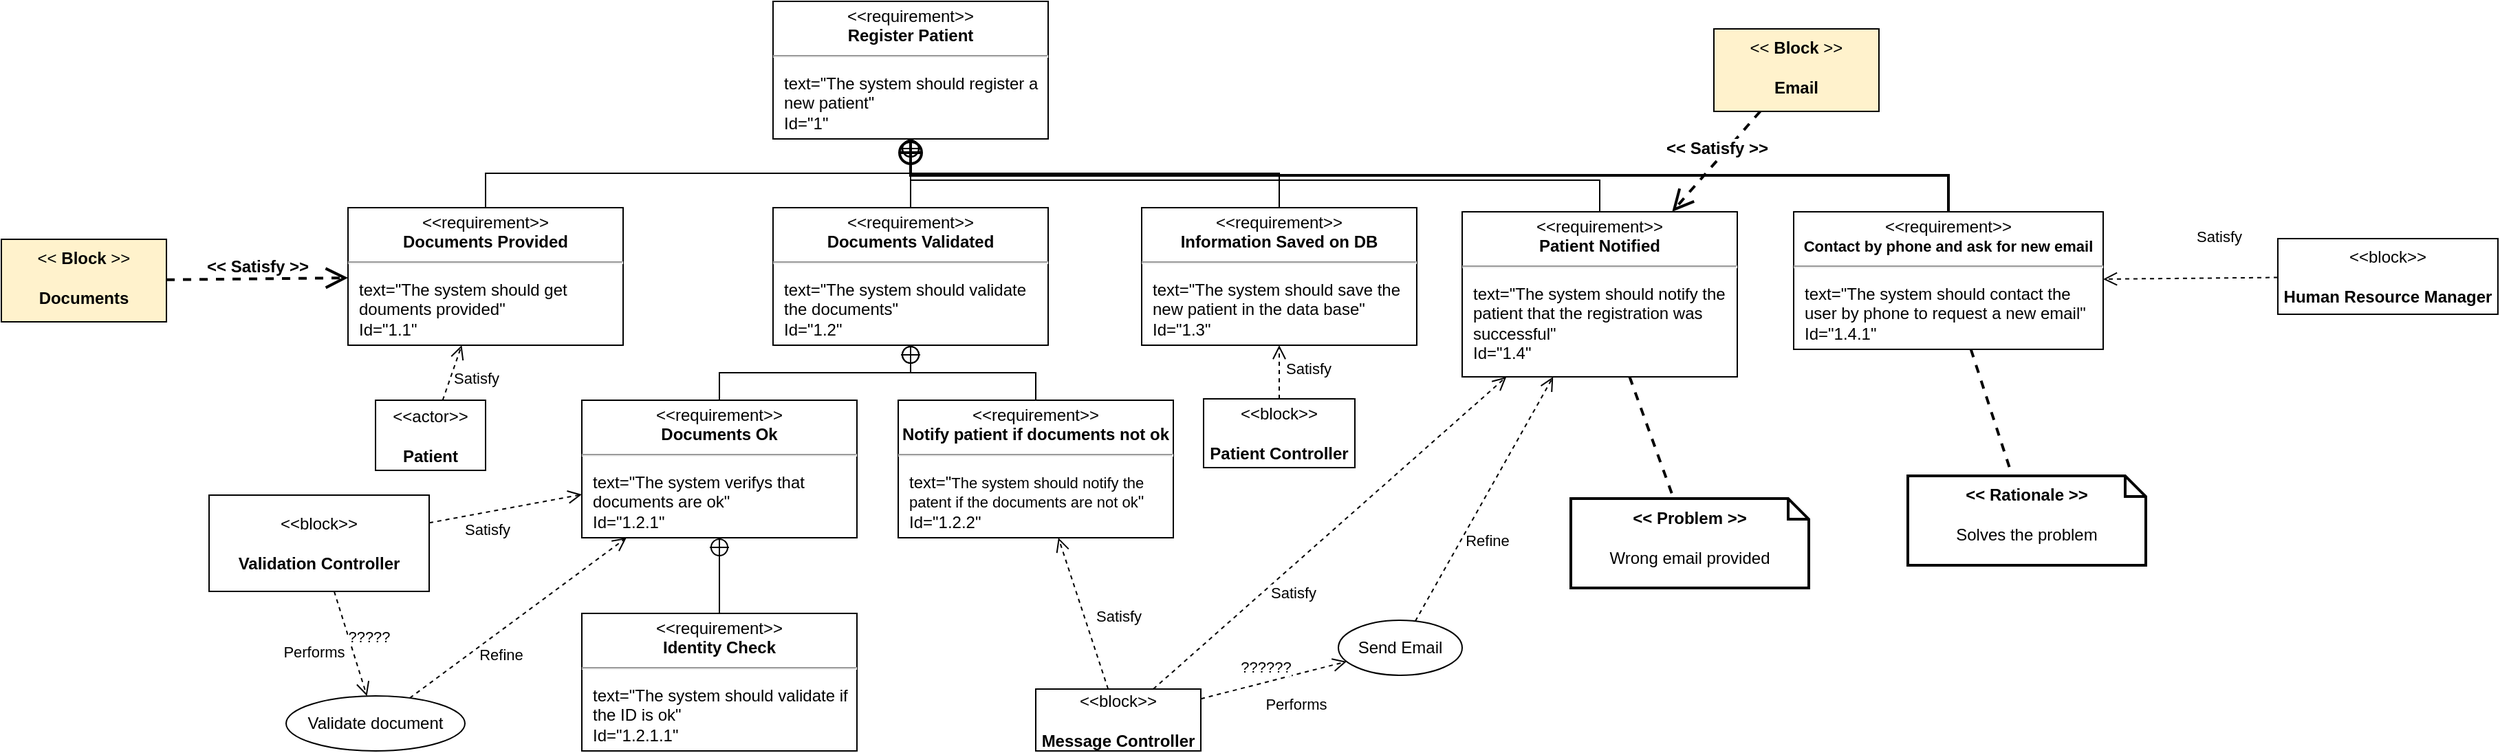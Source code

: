 <mxfile version="24.4.6" type="github">
  <diagram name="Página-1" id="mGCjM0xPOUWwRISaZ-gU">
    <mxGraphModel dx="1219" dy="459" grid="0" gridSize="10" guides="1" tooltips="1" connect="1" arrows="1" fold="1" page="0" pageScale="1" pageWidth="827" pageHeight="1169" math="0" shadow="0">
      <root>
        <mxCell id="0" />
        <mxCell id="1" parent="0" />
        <mxCell id="nnxOR7MUioTcY6HnBUIz-1" value="&lt;p style=&quot;margin:0px;margin-top:4px;text-align:center;&quot;&gt;&amp;lt;&amp;lt;requirement&amp;gt;&amp;gt;&lt;br&gt;&lt;b&gt;Register Patient&lt;/b&gt;&lt;/p&gt;&lt;hr&gt;&lt;p&gt;&lt;/p&gt;&lt;p style=&quot;margin:0px;margin-left:8px;text-align:left;&quot;&gt;text=&quot;The system should register a new patient&quot;&lt;br&gt;Id=&quot;1&quot;&lt;/p&gt;" style="shape=rect;overflow=fill;html=1;whiteSpace=wrap;align=center;" parent="1" vertex="1">
          <mxGeometry x="359" y="40" width="200" height="100" as="geometry" />
        </mxCell>
        <mxCell id="nnxOR7MUioTcY6HnBUIz-3" value="&lt;p style=&quot;margin:0px;margin-top:4px;text-align:center;&quot;&gt;&amp;lt;&amp;lt;requirement&amp;gt;&amp;gt;&lt;br&gt;&lt;b&gt;Documents Provided&lt;/b&gt;&lt;/p&gt;&lt;hr&gt;&lt;p&gt;&lt;/p&gt;&lt;p style=&quot;margin:0px;margin-left:8px;text-align:left;&quot;&gt;text=&quot;The system should get douments provided&quot;&lt;br&gt;Id=&quot;1.1&quot;&lt;/p&gt;" style="shape=rect;overflow=fill;html=1;whiteSpace=wrap;align=center;" parent="1" vertex="1">
          <mxGeometry x="50" y="190" width="200" height="100" as="geometry" />
        </mxCell>
        <mxCell id="nnxOR7MUioTcY6HnBUIz-4" value="&lt;p style=&quot;margin:0px;margin-top:4px;text-align:center;&quot;&gt;&amp;lt;&amp;lt;requirement&amp;gt;&amp;gt;&lt;br&gt;&lt;b&gt;Documents Validated&lt;/b&gt;&lt;/p&gt;&lt;hr&gt;&lt;p&gt;&lt;/p&gt;&lt;p style=&quot;margin:0px;margin-left:8px;text-align:left;&quot;&gt;text=&quot;The system should validate the documents&quot;&lt;br&gt;Id=&quot;1.2&quot;&lt;/p&gt;" style="shape=rect;overflow=fill;html=1;whiteSpace=wrap;align=center;" parent="1" vertex="1">
          <mxGeometry x="359" y="190" width="200" height="100" as="geometry" />
        </mxCell>
        <mxCell id="nnxOR7MUioTcY6HnBUIz-6" value="&lt;p style=&quot;margin:0px;margin-top:4px;text-align:center;&quot;&gt;&amp;lt;&amp;lt;requirement&amp;gt;&amp;gt;&lt;br&gt;&lt;b&gt;Documents Ok&lt;/b&gt;&lt;/p&gt;&lt;hr&gt;&lt;p&gt;&lt;/p&gt;&lt;p style=&quot;margin:0px;margin-left:8px;text-align:left;&quot;&gt;text=&quot;The system verifys that documents are ok&quot;&lt;br&gt;Id=&quot;1.2.1&quot;&lt;/p&gt;" style="shape=rect;overflow=fill;html=1;whiteSpace=wrap;align=center;" parent="1" vertex="1">
          <mxGeometry x="220" y="330" width="200" height="100" as="geometry" />
        </mxCell>
        <mxCell id="nnxOR7MUioTcY6HnBUIz-7" value="&lt;p style=&quot;margin:0px;margin-top:4px;text-align:center;&quot;&gt;&amp;lt;&amp;lt;requirement&amp;gt;&amp;gt;&lt;br&gt;&lt;b&gt;Notify patient if documents not ok&lt;/b&gt;&lt;/p&gt;&lt;hr&gt;&lt;p&gt;&lt;/p&gt;&lt;p style=&quot;margin:0px;margin-left:8px;text-align:left;&quot;&gt;text=&quot;&lt;span style=&quot;font-size: 11px; text-align: center; background-color: rgb(255, 255, 255);&quot;&gt;The system should notify the patent if the documents are not ok&lt;/span&gt;&quot;&lt;br&gt;Id=&quot;1.2.2&quot;&lt;/p&gt;" style="shape=rect;overflow=fill;html=1;whiteSpace=wrap;align=center;" parent="1" vertex="1">
          <mxGeometry x="450" y="330" width="200" height="100" as="geometry" />
        </mxCell>
        <mxCell id="nnxOR7MUioTcY6HnBUIz-8" value="&lt;p style=&quot;margin:0px;margin-top:4px;text-align:center;&quot;&gt;&amp;lt;&amp;lt;requirement&amp;gt;&amp;gt;&lt;br&gt;&lt;b&gt;Identity Check&lt;/b&gt;&lt;/p&gt;&lt;hr&gt;&lt;p&gt;&lt;/p&gt;&lt;p style=&quot;margin:0px;margin-left:8px;text-align:left;&quot;&gt;text=&quot;The system should validate if the ID is ok&quot;&lt;br&gt;Id=&quot;1.2.1.1&quot;&lt;/p&gt;" style="shape=rect;overflow=fill;html=1;whiteSpace=wrap;align=center;" parent="1" vertex="1">
          <mxGeometry x="220" y="485" width="200" height="100" as="geometry" />
        </mxCell>
        <mxCell id="nnxOR7MUioTcY6HnBUIz-9" value="&lt;p style=&quot;margin:0px;margin-top:4px;text-align:center;&quot;&gt;&amp;lt;&amp;lt;requirement&amp;gt;&amp;gt;&lt;br&gt;&lt;b&gt;Information Saved on DB&lt;/b&gt;&lt;/p&gt;&lt;hr&gt;&lt;p&gt;&lt;/p&gt;&lt;p style=&quot;margin:0px;margin-left:8px;text-align:left;&quot;&gt;text=&quot;The system should save the new patient in the data base&quot;&lt;br&gt;Id=&quot;1.3&quot;&lt;/p&gt;" style="shape=rect;overflow=fill;html=1;whiteSpace=wrap;align=center;" parent="1" vertex="1">
          <mxGeometry x="627" y="190" width="200" height="100" as="geometry" />
        </mxCell>
        <mxCell id="GlkqnVBeI32GuJ0cnk9J-12" style="rounded=0;orthogonalLoop=1;jettySize=auto;html=1;endArrow=none;endFill=0;strokeWidth=2;dashed=1;" edge="1" parent="1" source="nnxOR7MUioTcY6HnBUIz-10" target="GlkqnVBeI32GuJ0cnk9J-11">
          <mxGeometry relative="1" as="geometry" />
        </mxCell>
        <mxCell id="nnxOR7MUioTcY6HnBUIz-10" value="&lt;p style=&quot;margin:0px;margin-top:4px;text-align:center;&quot;&gt;&amp;lt;&amp;lt;requirement&amp;gt;&amp;gt;&lt;br&gt;&lt;b&gt;Patient Notified&lt;/b&gt;&lt;/p&gt;&lt;hr&gt;&lt;p&gt;&lt;/p&gt;&lt;p style=&quot;margin:0px;margin-left:8px;text-align:left;&quot;&gt;text=&quot;The system should notify the patient that the registration was successful&quot;&lt;br&gt;Id=&quot;1.4&quot;&lt;/p&gt;" style="shape=rect;overflow=fill;html=1;whiteSpace=wrap;align=center;" parent="1" vertex="1">
          <mxGeometry x="860" y="193" width="200" height="120" as="geometry" />
        </mxCell>
        <mxCell id="nnxOR7MUioTcY6HnBUIz-11" value="&lt;p style=&quot;margin:0px;margin-top:4px;text-align:center;&quot;&gt;&amp;lt;&amp;lt;requirement&amp;gt;&amp;gt;&lt;br&gt;&lt;span style=&quot;font-size: 11px; background-color: rgb(255, 255, 255);&quot;&gt;&lt;b&gt;Contact by phone and ask for new email&lt;/b&gt;&lt;/span&gt;&lt;br&gt;&lt;/p&gt;&lt;hr&gt;&lt;p&gt;&lt;/p&gt;&lt;p style=&quot;margin:0px;margin-left:8px;text-align:left;&quot;&gt;text=&quot;The system should contact the user by phone to request a new email&quot;&lt;br&gt;Id=&quot;1.4.1&quot;&lt;/p&gt;" style="shape=rect;overflow=fill;html=1;whiteSpace=wrap;align=center;" parent="1" vertex="1">
          <mxGeometry x="1101" y="193" width="225" height="100" as="geometry" />
        </mxCell>
        <mxCell id="nnxOR7MUioTcY6HnBUIz-12" value="&amp;lt;&amp;lt;actor&amp;gt;&amp;gt;&lt;br&gt;&lt;br&gt;&lt;b&gt;Patient&lt;/b&gt;" style="html=1;align=center;verticalAlign=middle;dashed=0;whiteSpace=wrap;" parent="1" vertex="1">
          <mxGeometry x="70" y="330" width="80" height="51" as="geometry" />
        </mxCell>
        <mxCell id="nnxOR7MUioTcY6HnBUIz-13" value="&amp;lt;&amp;lt;block&amp;gt;&amp;gt;&lt;br&gt;&lt;br&gt;&lt;b&gt;Validation Controller&lt;/b&gt;" style="html=1;align=center;verticalAlign=middle;dashed=0;whiteSpace=wrap;" parent="1" vertex="1">
          <mxGeometry x="-51" y="399" width="160" height="70" as="geometry" />
        </mxCell>
        <mxCell id="nnxOR7MUioTcY6HnBUIz-14" value="&amp;lt;&amp;lt;block&amp;gt;&amp;gt;&lt;br&gt;&lt;br&gt;&lt;b&gt;Patient Controller&lt;/b&gt;" style="html=1;align=center;verticalAlign=middle;dashed=0;whiteSpace=wrap;" parent="1" vertex="1">
          <mxGeometry x="672" y="329" width="110" height="50" as="geometry" />
        </mxCell>
        <mxCell id="nnxOR7MUioTcY6HnBUIz-15" value="&amp;lt;&amp;lt;block&amp;gt;&amp;gt;&lt;br&gt;&lt;br&gt;&lt;b&gt;Message Controller&lt;/b&gt;" style="html=1;align=center;verticalAlign=middle;dashed=0;whiteSpace=wrap;" parent="1" vertex="1">
          <mxGeometry x="550" y="540" width="120" height="45" as="geometry" />
        </mxCell>
        <mxCell id="nnxOR7MUioTcY6HnBUIz-16" value="&amp;lt;&amp;lt;block&amp;gt;&amp;gt;&lt;br&gt;&lt;br&gt;&lt;b&gt;Human Resource Manager&lt;/b&gt;" style="html=1;align=center;verticalAlign=middle;dashed=0;whiteSpace=wrap;" parent="1" vertex="1">
          <mxGeometry x="1453" y="212.5" width="160" height="55" as="geometry" />
        </mxCell>
        <mxCell id="nnxOR7MUioTcY6HnBUIz-26" value="" style="rounded=0;html=1;labelBackgroundColor=none;endArrow=none;edgeStyle=elbowEdgeStyle;elbow=vertical;startArrow=sysMLPackCont;startSize=12;" parent="1" source="nnxOR7MUioTcY6HnBUIz-1" target="nnxOR7MUioTcY6HnBUIz-3" edge="1">
          <mxGeometry relative="1" as="geometry">
            <mxPoint x="240" y="120" as="sourcePoint" />
            <mxPoint x="150" y="180" as="targetPoint" />
          </mxGeometry>
        </mxCell>
        <mxCell id="nnxOR7MUioTcY6HnBUIz-27" value="" style="rounded=0;html=1;labelBackgroundColor=none;endArrow=none;edgeStyle=elbowEdgeStyle;elbow=vertical;startArrow=sysMLPackCont;startSize=12;" parent="1" source="nnxOR7MUioTcY6HnBUIz-1" target="nnxOR7MUioTcY6HnBUIz-4" edge="1">
          <mxGeometry relative="1" as="geometry">
            <mxPoint x="700" y="120" as="sourcePoint" />
            <mxPoint x="610" y="180" as="targetPoint" />
          </mxGeometry>
        </mxCell>
        <mxCell id="nnxOR7MUioTcY6HnBUIz-28" value="" style="rounded=0;html=1;labelBackgroundColor=none;endArrow=none;edgeStyle=elbowEdgeStyle;elbow=vertical;startArrow=sysMLPackCont;startSize=12;" parent="1" source="nnxOR7MUioTcY6HnBUIz-1" target="nnxOR7MUioTcY6HnBUIz-9" edge="1">
          <mxGeometry relative="1" as="geometry">
            <mxPoint x="850" y="60" as="sourcePoint" />
            <mxPoint x="760" y="120" as="targetPoint" />
          </mxGeometry>
        </mxCell>
        <mxCell id="nnxOR7MUioTcY6HnBUIz-29" value="" style="rounded=0;html=1;labelBackgroundColor=none;endArrow=none;edgeStyle=elbowEdgeStyle;elbow=vertical;startArrow=sysMLPackCont;startSize=12;" parent="1" source="nnxOR7MUioTcY6HnBUIz-1" target="nnxOR7MUioTcY6HnBUIz-10" edge="1">
          <mxGeometry relative="1" as="geometry">
            <mxPoint x="910" y="90" as="sourcePoint" />
            <mxPoint x="820" y="150" as="targetPoint" />
            <Array as="points">
              <mxPoint x="780" y="170" />
            </Array>
          </mxGeometry>
        </mxCell>
        <mxCell id="nnxOR7MUioTcY6HnBUIz-30" value="" style="rounded=0;html=1;labelBackgroundColor=none;endArrow=none;edgeStyle=elbowEdgeStyle;elbow=vertical;startArrow=sysMLPackCont;startSize=12;" parent="1" source="nnxOR7MUioTcY6HnBUIz-4" target="nnxOR7MUioTcY6HnBUIz-6" edge="1">
          <mxGeometry relative="1" as="geometry">
            <mxPoint x="320" y="280" as="sourcePoint" />
            <mxPoint x="230" y="340" as="targetPoint" />
          </mxGeometry>
        </mxCell>
        <mxCell id="nnxOR7MUioTcY6HnBUIz-31" value="" style="rounded=0;html=1;labelBackgroundColor=none;endArrow=none;edgeStyle=elbowEdgeStyle;elbow=vertical;startArrow=sysMLPackCont;startSize=12;" parent="1" source="nnxOR7MUioTcY6HnBUIz-4" target="nnxOR7MUioTcY6HnBUIz-7" edge="1">
          <mxGeometry relative="1" as="geometry">
            <mxPoint x="640" y="300" as="sourcePoint" />
            <mxPoint x="550" y="360" as="targetPoint" />
          </mxGeometry>
        </mxCell>
        <mxCell id="nnxOR7MUioTcY6HnBUIz-32" value="" style="rounded=0;html=1;labelBackgroundColor=none;endArrow=none;edgeStyle=elbowEdgeStyle;elbow=vertical;startArrow=sysMLPackCont;startSize=12;" parent="1" source="nnxOR7MUioTcY6HnBUIz-6" target="nnxOR7MUioTcY6HnBUIz-8" edge="1">
          <mxGeometry relative="1" as="geometry">
            <mxPoint x="250" y="440" as="sourcePoint" />
            <mxPoint x="160" y="500" as="targetPoint" />
          </mxGeometry>
        </mxCell>
        <mxCell id="nnxOR7MUioTcY6HnBUIz-34" value="Satisfy" style="html=1;verticalAlign=bottom;endArrow=open;dashed=1;endSize=8;curved=0;rounded=0;" parent="1" source="nnxOR7MUioTcY6HnBUIz-14" target="nnxOR7MUioTcY6HnBUIz-9" edge="1">
          <mxGeometry x="-0.321" y="-21" relative="1" as="geometry">
            <mxPoint x="800" y="429" as="sourcePoint" />
            <mxPoint x="720" y="429" as="targetPoint" />
            <mxPoint as="offset" />
          </mxGeometry>
        </mxCell>
        <mxCell id="nnxOR7MUioTcY6HnBUIz-35" value="Satisfy" style="html=1;verticalAlign=bottom;endArrow=open;dashed=1;endSize=8;curved=0;rounded=0;" parent="1" source="nnxOR7MUioTcY6HnBUIz-13" target="nnxOR7MUioTcY6HnBUIz-6" edge="1">
          <mxGeometry x="-0.321" y="-21" relative="1" as="geometry">
            <mxPoint x="110" y="469" as="sourcePoint" />
            <mxPoint x="110" y="430" as="targetPoint" />
            <mxPoint as="offset" />
          </mxGeometry>
        </mxCell>
        <mxCell id="nnxOR7MUioTcY6HnBUIz-36" value="Satisfy" style="html=1;verticalAlign=bottom;endArrow=open;dashed=1;endSize=8;curved=0;rounded=0;" parent="1" source="nnxOR7MUioTcY6HnBUIz-12" target="nnxOR7MUioTcY6HnBUIz-3" edge="1">
          <mxGeometry x="-0.321" y="-21" relative="1" as="geometry">
            <mxPoint x="50" y="339" as="sourcePoint" />
            <mxPoint x="50" y="300" as="targetPoint" />
            <mxPoint as="offset" />
          </mxGeometry>
        </mxCell>
        <mxCell id="nnxOR7MUioTcY6HnBUIz-37" value="Satisfy" style="html=1;verticalAlign=bottom;endArrow=open;dashed=1;endSize=8;curved=0;rounded=0;" parent="1" source="nnxOR7MUioTcY6HnBUIz-15" target="nnxOR7MUioTcY6HnBUIz-7" edge="1">
          <mxGeometry x="-0.321" y="-21" relative="1" as="geometry">
            <mxPoint x="757" y="431" as="sourcePoint" />
            <mxPoint x="757" y="392" as="targetPoint" />
            <mxPoint as="offset" />
          </mxGeometry>
        </mxCell>
        <mxCell id="nnxOR7MUioTcY6HnBUIz-38" value="Satisfy" style="html=1;verticalAlign=bottom;endArrow=open;dashed=1;endSize=8;curved=0;rounded=0;" parent="1" source="nnxOR7MUioTcY6HnBUIz-16" target="nnxOR7MUioTcY6HnBUIz-11" edge="1">
          <mxGeometry x="-0.321" y="-21" relative="1" as="geometry">
            <mxPoint x="856" y="400" as="sourcePoint" />
            <mxPoint x="856" y="361" as="targetPoint" />
            <mxPoint as="offset" />
          </mxGeometry>
        </mxCell>
        <mxCell id="nnxOR7MUioTcY6HnBUIz-39" value="Send Email" style="ellipse;whiteSpace=wrap;html=1;" parent="1" vertex="1">
          <mxGeometry x="770" y="490" width="90" height="40" as="geometry" />
        </mxCell>
        <mxCell id="nnxOR7MUioTcY6HnBUIz-41" value="Validate document" style="ellipse;whiteSpace=wrap;html=1;" parent="1" vertex="1">
          <mxGeometry x="5" y="545" width="130" height="40" as="geometry" />
        </mxCell>
        <mxCell id="nnxOR7MUioTcY6HnBUIz-42" value="Refine" style="html=1;verticalAlign=bottom;endArrow=open;dashed=1;endSize=8;curved=0;rounded=0;" parent="1" source="nnxOR7MUioTcY6HnBUIz-41" target="nnxOR7MUioTcY6HnBUIz-6" edge="1">
          <mxGeometry x="-0.321" y="-21" relative="1" as="geometry">
            <mxPoint x="132" y="514" as="sourcePoint" />
            <mxPoint x="202" y="494" as="targetPoint" />
            <mxPoint as="offset" />
          </mxGeometry>
        </mxCell>
        <mxCell id="nnxOR7MUioTcY6HnBUIz-43" value="Performs" style="html=1;verticalAlign=bottom;endArrow=open;dashed=1;endSize=8;curved=0;rounded=0;" parent="1" source="nnxOR7MUioTcY6HnBUIz-13" target="nnxOR7MUioTcY6HnBUIz-41" edge="1">
          <mxGeometry x="0.167" y="-30" relative="1" as="geometry">
            <mxPoint x="118" y="566" as="sourcePoint" />
            <mxPoint x="270" y="440" as="targetPoint" />
            <mxPoint as="offset" />
          </mxGeometry>
        </mxCell>
        <mxCell id="GlkqnVBeI32GuJ0cnk9J-3" value="?????" style="edgeLabel;html=1;align=center;verticalAlign=middle;resizable=0;points=[];" vertex="1" connectable="0" parent="nnxOR7MUioTcY6HnBUIz-43">
          <mxGeometry x="-0.371" y="-1" relative="1" as="geometry">
            <mxPoint x="18" y="9" as="offset" />
          </mxGeometry>
        </mxCell>
        <mxCell id="nnxOR7MUioTcY6HnBUIz-45" value="Satisfy" style="html=1;verticalAlign=bottom;endArrow=open;dashed=1;endSize=8;curved=0;rounded=0;" parent="1" source="nnxOR7MUioTcY6HnBUIz-15" target="nnxOR7MUioTcY6HnBUIz-10" edge="1">
          <mxGeometry x="-0.321" y="-21" relative="1" as="geometry">
            <mxPoint x="560" y="495" as="sourcePoint" />
            <mxPoint x="560" y="440" as="targetPoint" />
            <mxPoint as="offset" />
          </mxGeometry>
        </mxCell>
        <mxCell id="nnxOR7MUioTcY6HnBUIz-46" value="Refine" style="html=1;verticalAlign=bottom;endArrow=open;dashed=1;endSize=8;curved=0;rounded=0;" parent="1" source="nnxOR7MUioTcY6HnBUIz-39" target="nnxOR7MUioTcY6HnBUIz-10" edge="1">
          <mxGeometry x="-0.321" y="-21" relative="1" as="geometry">
            <mxPoint x="770" y="527" as="sourcePoint" />
            <mxPoint x="927" y="410" as="targetPoint" />
            <mxPoint as="offset" />
          </mxGeometry>
        </mxCell>
        <mxCell id="nnxOR7MUioTcY6HnBUIz-47" value="Performs" style="html=1;verticalAlign=bottom;endArrow=open;dashed=1;endSize=8;curved=0;rounded=0;" parent="1" source="nnxOR7MUioTcY6HnBUIz-15" target="nnxOR7MUioTcY6HnBUIz-39" edge="1">
          <mxGeometry x="0.167" y="-30" relative="1" as="geometry">
            <mxPoint x="814.5" y="585" as="sourcePoint" />
            <mxPoint x="814.5" y="645" as="targetPoint" />
            <mxPoint as="offset" />
          </mxGeometry>
        </mxCell>
        <mxCell id="GlkqnVBeI32GuJ0cnk9J-5" value="??????" style="edgeLabel;html=1;align=center;verticalAlign=middle;resizable=0;points=[];" vertex="1" connectable="0" parent="nnxOR7MUioTcY6HnBUIz-47">
          <mxGeometry x="-0.179" relative="1" as="geometry">
            <mxPoint x="3" y="-12" as="offset" />
          </mxGeometry>
        </mxCell>
        <mxCell id="GlkqnVBeI32GuJ0cnk9J-1" value="&amp;lt;&amp;lt; &lt;b&gt;Block &lt;/b&gt;&amp;gt;&amp;gt;&lt;div&gt;&lt;br&gt;&lt;b&gt;Documents&lt;/b&gt;&lt;/div&gt;" style="shape=rect;html=1;whiteSpace=wrap;align=center;verticalAlign=top;fillColor=#FFF2CC;" vertex="1" parent="1">
          <mxGeometry x="-202" y="213" width="120" height="60" as="geometry" />
        </mxCell>
        <mxCell id="GlkqnVBeI32GuJ0cnk9J-2" value="&lt;font style=&quot;font-size: 12px;&quot;&gt;&lt;b&gt;&amp;lt;&amp;lt; Satisfy &amp;gt;&amp;gt;&lt;/b&gt;&lt;/font&gt;" style="edgeStyle=none;html=1;endArrow=open;endSize=12;dashed=1;verticalAlign=bottom;rounded=0;strokeWidth=2;" edge="1" parent="1" source="GlkqnVBeI32GuJ0cnk9J-1" target="nnxOR7MUioTcY6HnBUIz-3">
          <mxGeometry width="160" relative="1" as="geometry">
            <mxPoint x="-117" y="234.0" as="sourcePoint" />
            <mxPoint x="43" y="234.0" as="targetPoint" />
          </mxGeometry>
        </mxCell>
        <mxCell id="GlkqnVBeI32GuJ0cnk9J-7" value="&amp;lt;&amp;lt; &lt;b&gt;Block &lt;/b&gt;&amp;gt;&amp;gt;&lt;div&gt;&lt;br&gt;&lt;b&gt;Email&lt;/b&gt;&lt;/div&gt;" style="shape=rect;html=1;whiteSpace=wrap;align=center;verticalAlign=top;fillColor=#FFF2CC;" vertex="1" parent="1">
          <mxGeometry x="1043" y="60" width="120" height="60" as="geometry" />
        </mxCell>
        <mxCell id="GlkqnVBeI32GuJ0cnk9J-8" value="&lt;font style=&quot;font-size: 12px;&quot;&gt;&lt;b&gt;&amp;lt;&amp;lt; Satisfy &amp;gt;&amp;gt;&lt;/b&gt;&lt;/font&gt;" style="edgeStyle=none;html=1;endArrow=open;endSize=12;dashed=1;verticalAlign=bottom;rounded=0;strokeWidth=2;" edge="1" parent="1" source="GlkqnVBeI32GuJ0cnk9J-7" target="nnxOR7MUioTcY6HnBUIz-10">
          <mxGeometry width="160" relative="1" as="geometry">
            <mxPoint x="1054" y="441.0" as="sourcePoint" />
            <mxPoint x="1214" y="441.0" as="targetPoint" />
          </mxGeometry>
        </mxCell>
        <mxCell id="GlkqnVBeI32GuJ0cnk9J-11" value="&lt;span style=&quot;background-color: initial;&quot;&gt;&lt;b&gt;&amp;lt;&amp;lt; Problem &amp;gt;&amp;gt;&lt;/b&gt;&lt;/span&gt;&lt;div&gt;&lt;div style=&quot;font-weight: bold; text-align: left;&quot;&gt;&lt;br&gt;&lt;/div&gt;&lt;div style=&quot;&quot;&gt;Wrong email provided&lt;/div&gt;&lt;/div&gt;" style="shape=note;size=15;align=center;spacingLeft=0;html=1;whiteSpace=wrap;verticalAlign=top;strokeWidth=2;" vertex="1" parent="1">
          <mxGeometry x="939" y="401.5" width="173" height="65" as="geometry" />
        </mxCell>
        <mxCell id="GlkqnVBeI32GuJ0cnk9J-13" value="" style="endArrow=circlePlus;html=1;rounded=0;strokeWidth=2;endFill=0;entryX=0.5;entryY=1;entryDx=0;entryDy=0;exitX=0.5;exitY=0;exitDx=0;exitDy=0;edgeStyle=orthogonalEdgeStyle;" edge="1" parent="1" source="nnxOR7MUioTcY6HnBUIz-11" target="nnxOR7MUioTcY6HnBUIz-1">
          <mxGeometry width="50" height="50" relative="1" as="geometry">
            <mxPoint x="1189" y="199" as="sourcePoint" />
            <mxPoint x="1189" y="140" as="targetPoint" />
          </mxGeometry>
        </mxCell>
        <mxCell id="GlkqnVBeI32GuJ0cnk9J-14" value="&lt;span style=&quot;background-color: initial;&quot;&gt;&lt;b&gt;&amp;lt;&amp;lt; Rationale &amp;gt;&amp;gt;&lt;/b&gt;&lt;/span&gt;&lt;div&gt;&lt;div style=&quot;font-weight: bold; text-align: left;&quot;&gt;&lt;br&gt;&lt;/div&gt;&lt;div style=&quot;&quot;&gt;Solves the problem&lt;/div&gt;&lt;/div&gt;" style="shape=note;size=15;align=center;spacingLeft=0;html=1;whiteSpace=wrap;verticalAlign=top;strokeWidth=2;" vertex="1" parent="1">
          <mxGeometry x="1184" y="385" width="173" height="65" as="geometry" />
        </mxCell>
        <mxCell id="GlkqnVBeI32GuJ0cnk9J-15" style="rounded=0;orthogonalLoop=1;jettySize=auto;html=1;endArrow=none;endFill=0;strokeWidth=2;dashed=1;" edge="1" parent="1" source="nnxOR7MUioTcY6HnBUIz-11" target="GlkqnVBeI32GuJ0cnk9J-14">
          <mxGeometry relative="1" as="geometry">
            <mxPoint x="992" y="323" as="sourcePoint" />
            <mxPoint x="1024" y="412" as="targetPoint" />
          </mxGeometry>
        </mxCell>
      </root>
    </mxGraphModel>
  </diagram>
</mxfile>
